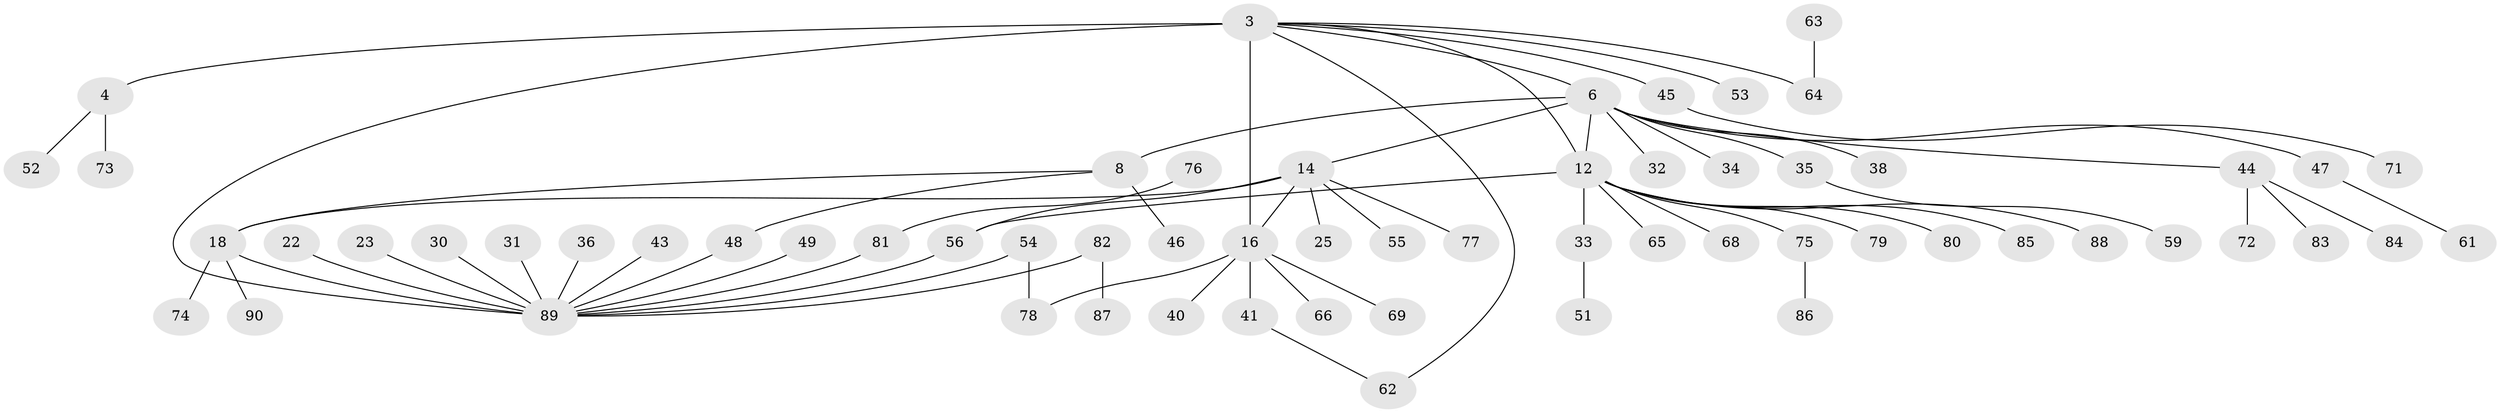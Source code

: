 // original degree distribution, {6: 0.03333333333333333, 5: 0.05555555555555555, 9: 0.022222222222222223, 3: 0.1111111111111111, 7: 0.044444444444444446, 8: 0.011111111111111112, 4: 0.022222222222222223, 10: 0.011111111111111112, 11: 0.011111111111111112, 1: 0.5111111111111111, 2: 0.16666666666666666}
// Generated by graph-tools (version 1.1) at 2025/58/03/04/25 21:58:26]
// undirected, 63 vertices, 71 edges
graph export_dot {
graph [start="1"]
  node [color=gray90,style=filled];
  3 [super="+1"];
  4 [super="+2"];
  6 [super="+5"];
  8 [super="+7"];
  12 [super="+10"];
  14 [super="+13"];
  16 [super="+15"];
  18 [super="+17"];
  22;
  23;
  25;
  30;
  31;
  32;
  33;
  34;
  35;
  36;
  38;
  40;
  41;
  43;
  44;
  45 [super="+37"];
  46;
  47;
  48;
  49;
  51;
  52;
  53;
  54 [super="+26"];
  55;
  56 [super="+11"];
  59;
  61;
  62;
  63;
  64 [super="+58"];
  65 [super="+27+29"];
  66;
  68;
  69;
  71;
  72;
  73;
  74;
  75;
  76;
  77;
  78 [super="+39"];
  79;
  80;
  81 [super="+67"];
  82 [super="+21+60"];
  83;
  84;
  85;
  86;
  87;
  88;
  89 [super="+70+20"];
  90;
  3 -- 4 [weight=4];
  3 -- 12;
  3 -- 53;
  3 -- 16;
  3 -- 6;
  3 -- 62;
  3 -- 45;
  3 -- 89 [weight=2];
  3 -- 64;
  4 -- 52;
  4 -- 73;
  6 -- 8 [weight=4];
  6 -- 32;
  6 -- 34;
  6 -- 44;
  6 -- 47;
  6 -- 35;
  6 -- 38;
  6 -- 12;
  6 -- 14;
  8 -- 46;
  8 -- 48;
  8 -- 18;
  12 -- 68;
  12 -- 75;
  12 -- 79;
  12 -- 80;
  12 -- 33;
  12 -- 85;
  12 -- 88;
  12 -- 65;
  12 -- 56 [weight=4];
  14 -- 16 [weight=4];
  14 -- 55;
  14 -- 77;
  14 -- 25;
  14 -- 18;
  14 -- 56;
  16 -- 40;
  16 -- 41;
  16 -- 66;
  16 -- 69;
  16 -- 78;
  18 -- 90;
  18 -- 74;
  18 -- 89 [weight=4];
  22 -- 89;
  23 -- 89;
  30 -- 89;
  31 -- 89;
  33 -- 51;
  35 -- 59;
  36 -- 89;
  41 -- 62;
  43 -- 89;
  44 -- 72;
  44 -- 83;
  44 -- 84;
  45 -- 71;
  47 -- 61;
  48 -- 89;
  49 -- 89;
  54 -- 78;
  54 -- 89;
  56 -- 89 [weight=3];
  63 -- 64;
  75 -- 86;
  76 -- 81;
  81 -- 89;
  82 -- 87;
  82 -- 89;
}
